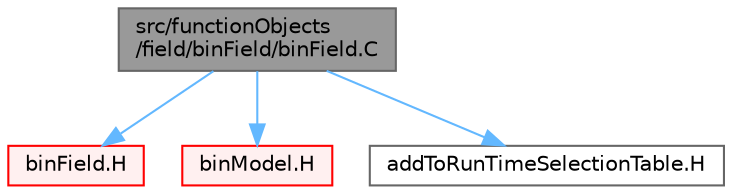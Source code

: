 digraph "src/functionObjects/field/binField/binField.C"
{
 // LATEX_PDF_SIZE
  bgcolor="transparent";
  edge [fontname=Helvetica,fontsize=10,labelfontname=Helvetica,labelfontsize=10];
  node [fontname=Helvetica,fontsize=10,shape=box,height=0.2,width=0.4];
  Node1 [id="Node000001",label="src/functionObjects\l/field/binField/binField.C",height=0.2,width=0.4,color="gray40", fillcolor="grey60", style="filled", fontcolor="black",tooltip=" "];
  Node1 -> Node2 [id="edge1_Node000001_Node000002",color="steelblue1",style="solid",tooltip=" "];
  Node2 [id="Node000002",label="binField.H",height=0.2,width=0.4,color="red", fillcolor="#FFF0F0", style="filled",URL="$binField_8H.html",tooltip=" "];
  Node1 -> Node253 [id="edge2_Node000001_Node000253",color="steelblue1",style="solid",tooltip=" "];
  Node253 [id="Node000253",label="binModel.H",height=0.2,width=0.4,color="red", fillcolor="#FFF0F0", style="filled",URL="$binModel_8H.html",tooltip=" "];
  Node1 -> Node420 [id="edge3_Node000001_Node000420",color="steelblue1",style="solid",tooltip=" "];
  Node420 [id="Node000420",label="addToRunTimeSelectionTable.H",height=0.2,width=0.4,color="grey40", fillcolor="white", style="filled",URL="$addToRunTimeSelectionTable_8H.html",tooltip="Macros for easy insertion into run-time selection tables."];
}

